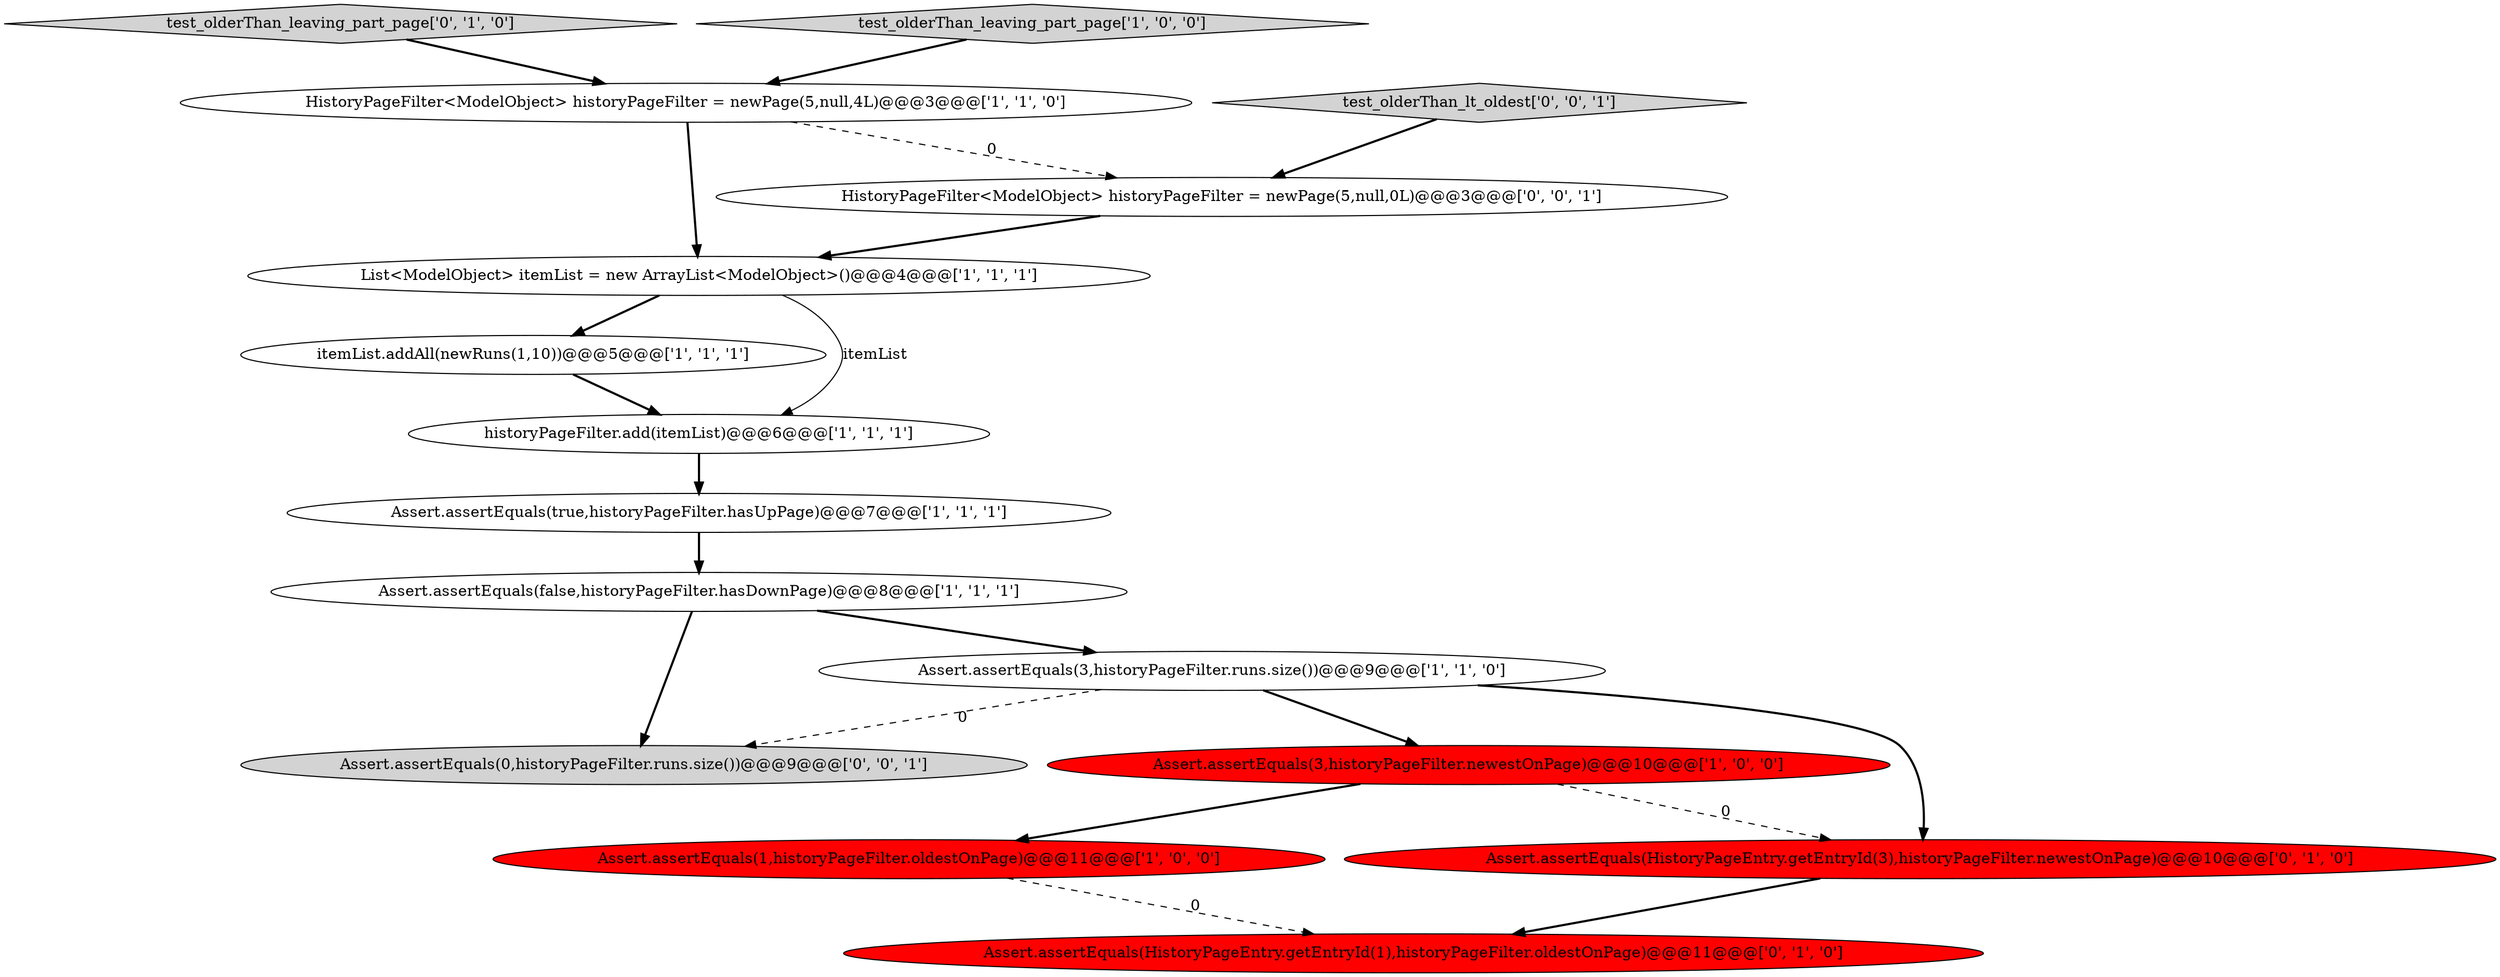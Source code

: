digraph {
11 [style = filled, label = "test_olderThan_leaving_part_page['0', '1', '0']", fillcolor = lightgray, shape = diamond image = "AAA0AAABBB2BBB"];
6 [style = filled, label = "Assert.assertEquals(3,historyPageFilter.newestOnPage)@@@10@@@['1', '0', '0']", fillcolor = red, shape = ellipse image = "AAA1AAABBB1BBB"];
7 [style = filled, label = "itemList.addAll(newRuns(1,10))@@@5@@@['1', '1', '1']", fillcolor = white, shape = ellipse image = "AAA0AAABBB1BBB"];
14 [style = filled, label = "Assert.assertEquals(0,historyPageFilter.runs.size())@@@9@@@['0', '0', '1']", fillcolor = lightgray, shape = ellipse image = "AAA0AAABBB3BBB"];
4 [style = filled, label = "List<ModelObject> itemList = new ArrayList<ModelObject>()@@@4@@@['1', '1', '1']", fillcolor = white, shape = ellipse image = "AAA0AAABBB1BBB"];
15 [style = filled, label = "test_olderThan_lt_oldest['0', '0', '1']", fillcolor = lightgray, shape = diamond image = "AAA0AAABBB3BBB"];
5 [style = filled, label = "Assert.assertEquals(true,historyPageFilter.hasUpPage)@@@7@@@['1', '1', '1']", fillcolor = white, shape = ellipse image = "AAA0AAABBB1BBB"];
9 [style = filled, label = "historyPageFilter.add(itemList)@@@6@@@['1', '1', '1']", fillcolor = white, shape = ellipse image = "AAA0AAABBB1BBB"];
3 [style = filled, label = "Assert.assertEquals(1,historyPageFilter.oldestOnPage)@@@11@@@['1', '0', '0']", fillcolor = red, shape = ellipse image = "AAA1AAABBB1BBB"];
2 [style = filled, label = "HistoryPageFilter<ModelObject> historyPageFilter = newPage(5,null,4L)@@@3@@@['1', '1', '0']", fillcolor = white, shape = ellipse image = "AAA0AAABBB1BBB"];
1 [style = filled, label = "test_olderThan_leaving_part_page['1', '0', '0']", fillcolor = lightgray, shape = diamond image = "AAA0AAABBB1BBB"];
12 [style = filled, label = "Assert.assertEquals(HistoryPageEntry.getEntryId(1),historyPageFilter.oldestOnPage)@@@11@@@['0', '1', '0']", fillcolor = red, shape = ellipse image = "AAA1AAABBB2BBB"];
8 [style = filled, label = "Assert.assertEquals(3,historyPageFilter.runs.size())@@@9@@@['1', '1', '0']", fillcolor = white, shape = ellipse image = "AAA0AAABBB1BBB"];
0 [style = filled, label = "Assert.assertEquals(false,historyPageFilter.hasDownPage)@@@8@@@['1', '1', '1']", fillcolor = white, shape = ellipse image = "AAA0AAABBB1BBB"];
13 [style = filled, label = "HistoryPageFilter<ModelObject> historyPageFilter = newPage(5,null,0L)@@@3@@@['0', '0', '1']", fillcolor = white, shape = ellipse image = "AAA0AAABBB3BBB"];
10 [style = filled, label = "Assert.assertEquals(HistoryPageEntry.getEntryId(3),historyPageFilter.newestOnPage)@@@10@@@['0', '1', '0']", fillcolor = red, shape = ellipse image = "AAA1AAABBB2BBB"];
9->5 [style = bold, label=""];
7->9 [style = bold, label=""];
6->3 [style = bold, label=""];
8->10 [style = bold, label=""];
6->10 [style = dashed, label="0"];
1->2 [style = bold, label=""];
8->6 [style = bold, label=""];
0->14 [style = bold, label=""];
15->13 [style = bold, label=""];
3->12 [style = dashed, label="0"];
8->14 [style = dashed, label="0"];
5->0 [style = bold, label=""];
4->9 [style = solid, label="itemList"];
2->4 [style = bold, label=""];
10->12 [style = bold, label=""];
2->13 [style = dashed, label="0"];
11->2 [style = bold, label=""];
4->7 [style = bold, label=""];
0->8 [style = bold, label=""];
13->4 [style = bold, label=""];
}
